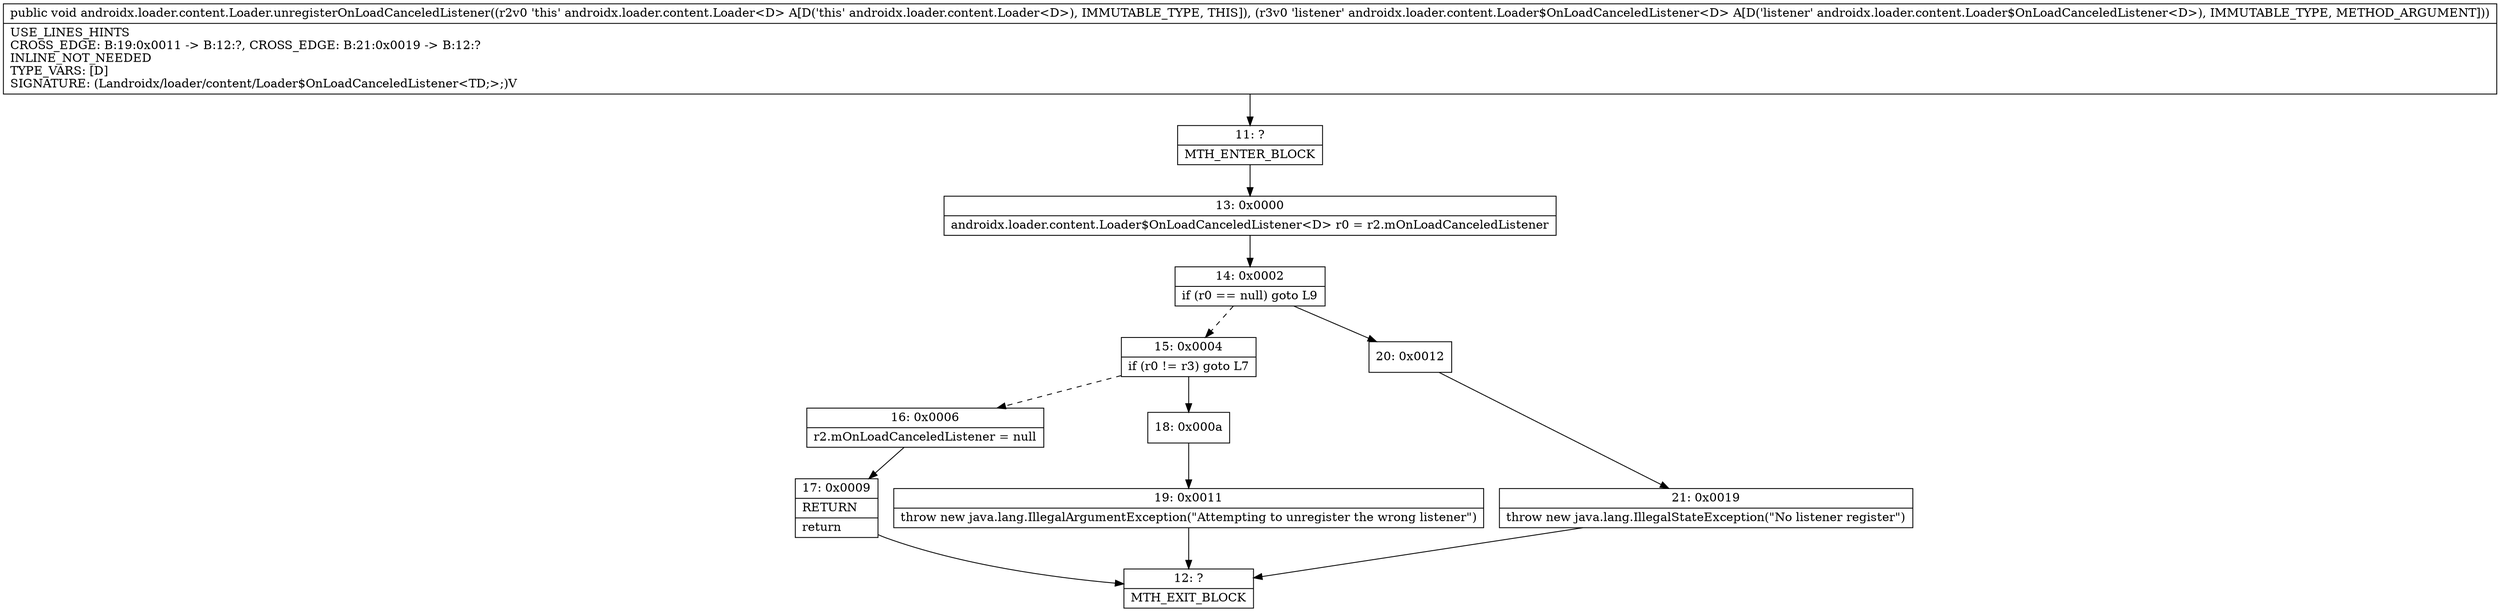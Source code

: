 digraph "CFG forandroidx.loader.content.Loader.unregisterOnLoadCanceledListener(Landroidx\/loader\/content\/Loader$OnLoadCanceledListener;)V" {
Node_11 [shape=record,label="{11\:\ ?|MTH_ENTER_BLOCK\l}"];
Node_13 [shape=record,label="{13\:\ 0x0000|androidx.loader.content.Loader$OnLoadCanceledListener\<D\> r0 = r2.mOnLoadCanceledListener\l}"];
Node_14 [shape=record,label="{14\:\ 0x0002|if (r0 == null) goto L9\l}"];
Node_15 [shape=record,label="{15\:\ 0x0004|if (r0 != r3) goto L7\l}"];
Node_16 [shape=record,label="{16\:\ 0x0006|r2.mOnLoadCanceledListener = null\l}"];
Node_17 [shape=record,label="{17\:\ 0x0009|RETURN\l|return\l}"];
Node_12 [shape=record,label="{12\:\ ?|MTH_EXIT_BLOCK\l}"];
Node_18 [shape=record,label="{18\:\ 0x000a}"];
Node_19 [shape=record,label="{19\:\ 0x0011|throw new java.lang.IllegalArgumentException(\"Attempting to unregister the wrong listener\")\l}"];
Node_20 [shape=record,label="{20\:\ 0x0012}"];
Node_21 [shape=record,label="{21\:\ 0x0019|throw new java.lang.IllegalStateException(\"No listener register\")\l}"];
MethodNode[shape=record,label="{public void androidx.loader.content.Loader.unregisterOnLoadCanceledListener((r2v0 'this' androidx.loader.content.Loader\<D\> A[D('this' androidx.loader.content.Loader\<D\>), IMMUTABLE_TYPE, THIS]), (r3v0 'listener' androidx.loader.content.Loader$OnLoadCanceledListener\<D\> A[D('listener' androidx.loader.content.Loader$OnLoadCanceledListener\<D\>), IMMUTABLE_TYPE, METHOD_ARGUMENT]))  | USE_LINES_HINTS\lCROSS_EDGE: B:19:0x0011 \-\> B:12:?, CROSS_EDGE: B:21:0x0019 \-\> B:12:?\lINLINE_NOT_NEEDED\lTYPE_VARS: [D]\lSIGNATURE: (Landroidx\/loader\/content\/Loader$OnLoadCanceledListener\<TD;\>;)V\l}"];
MethodNode -> Node_11;Node_11 -> Node_13;
Node_13 -> Node_14;
Node_14 -> Node_15[style=dashed];
Node_14 -> Node_20;
Node_15 -> Node_16[style=dashed];
Node_15 -> Node_18;
Node_16 -> Node_17;
Node_17 -> Node_12;
Node_18 -> Node_19;
Node_19 -> Node_12;
Node_20 -> Node_21;
Node_21 -> Node_12;
}


